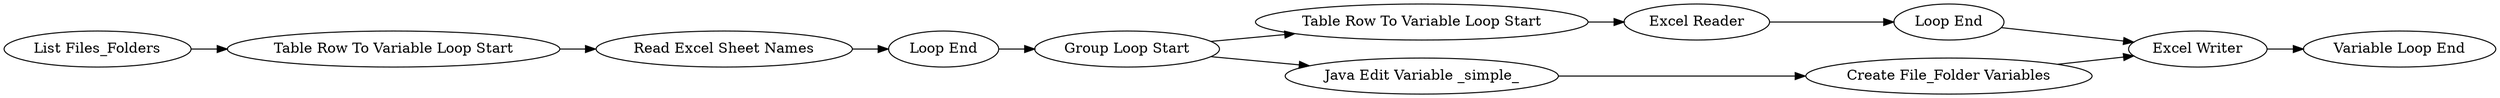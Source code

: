 digraph {
	23 [label="Read Excel Sheet Names"]
	24 [label="List Files_Folders"]
	25 [label="Table Row To Variable Loop Start"]
	26 [label="Loop End"]
	27 [label="Group Loop Start"]
	28 [label="Excel Reader"]
	29 [label="Table Row To Variable Loop Start"]
	30 [label="Loop End"]
	31 [label="Create File_Folder Variables"]
	32 [label="Java Edit Variable _simple_"]
	33 [label="Excel Writer"]
	34 [label="Variable Loop End"]
	23 -> 26
	24 -> 25
	25 -> 23
	26 -> 27
	27 -> 29
	27 -> 32
	28 -> 30
	29 -> 28
	30 -> 33
	31 -> 33
	32 -> 31
	33 -> 34
	rankdir=LR
}

